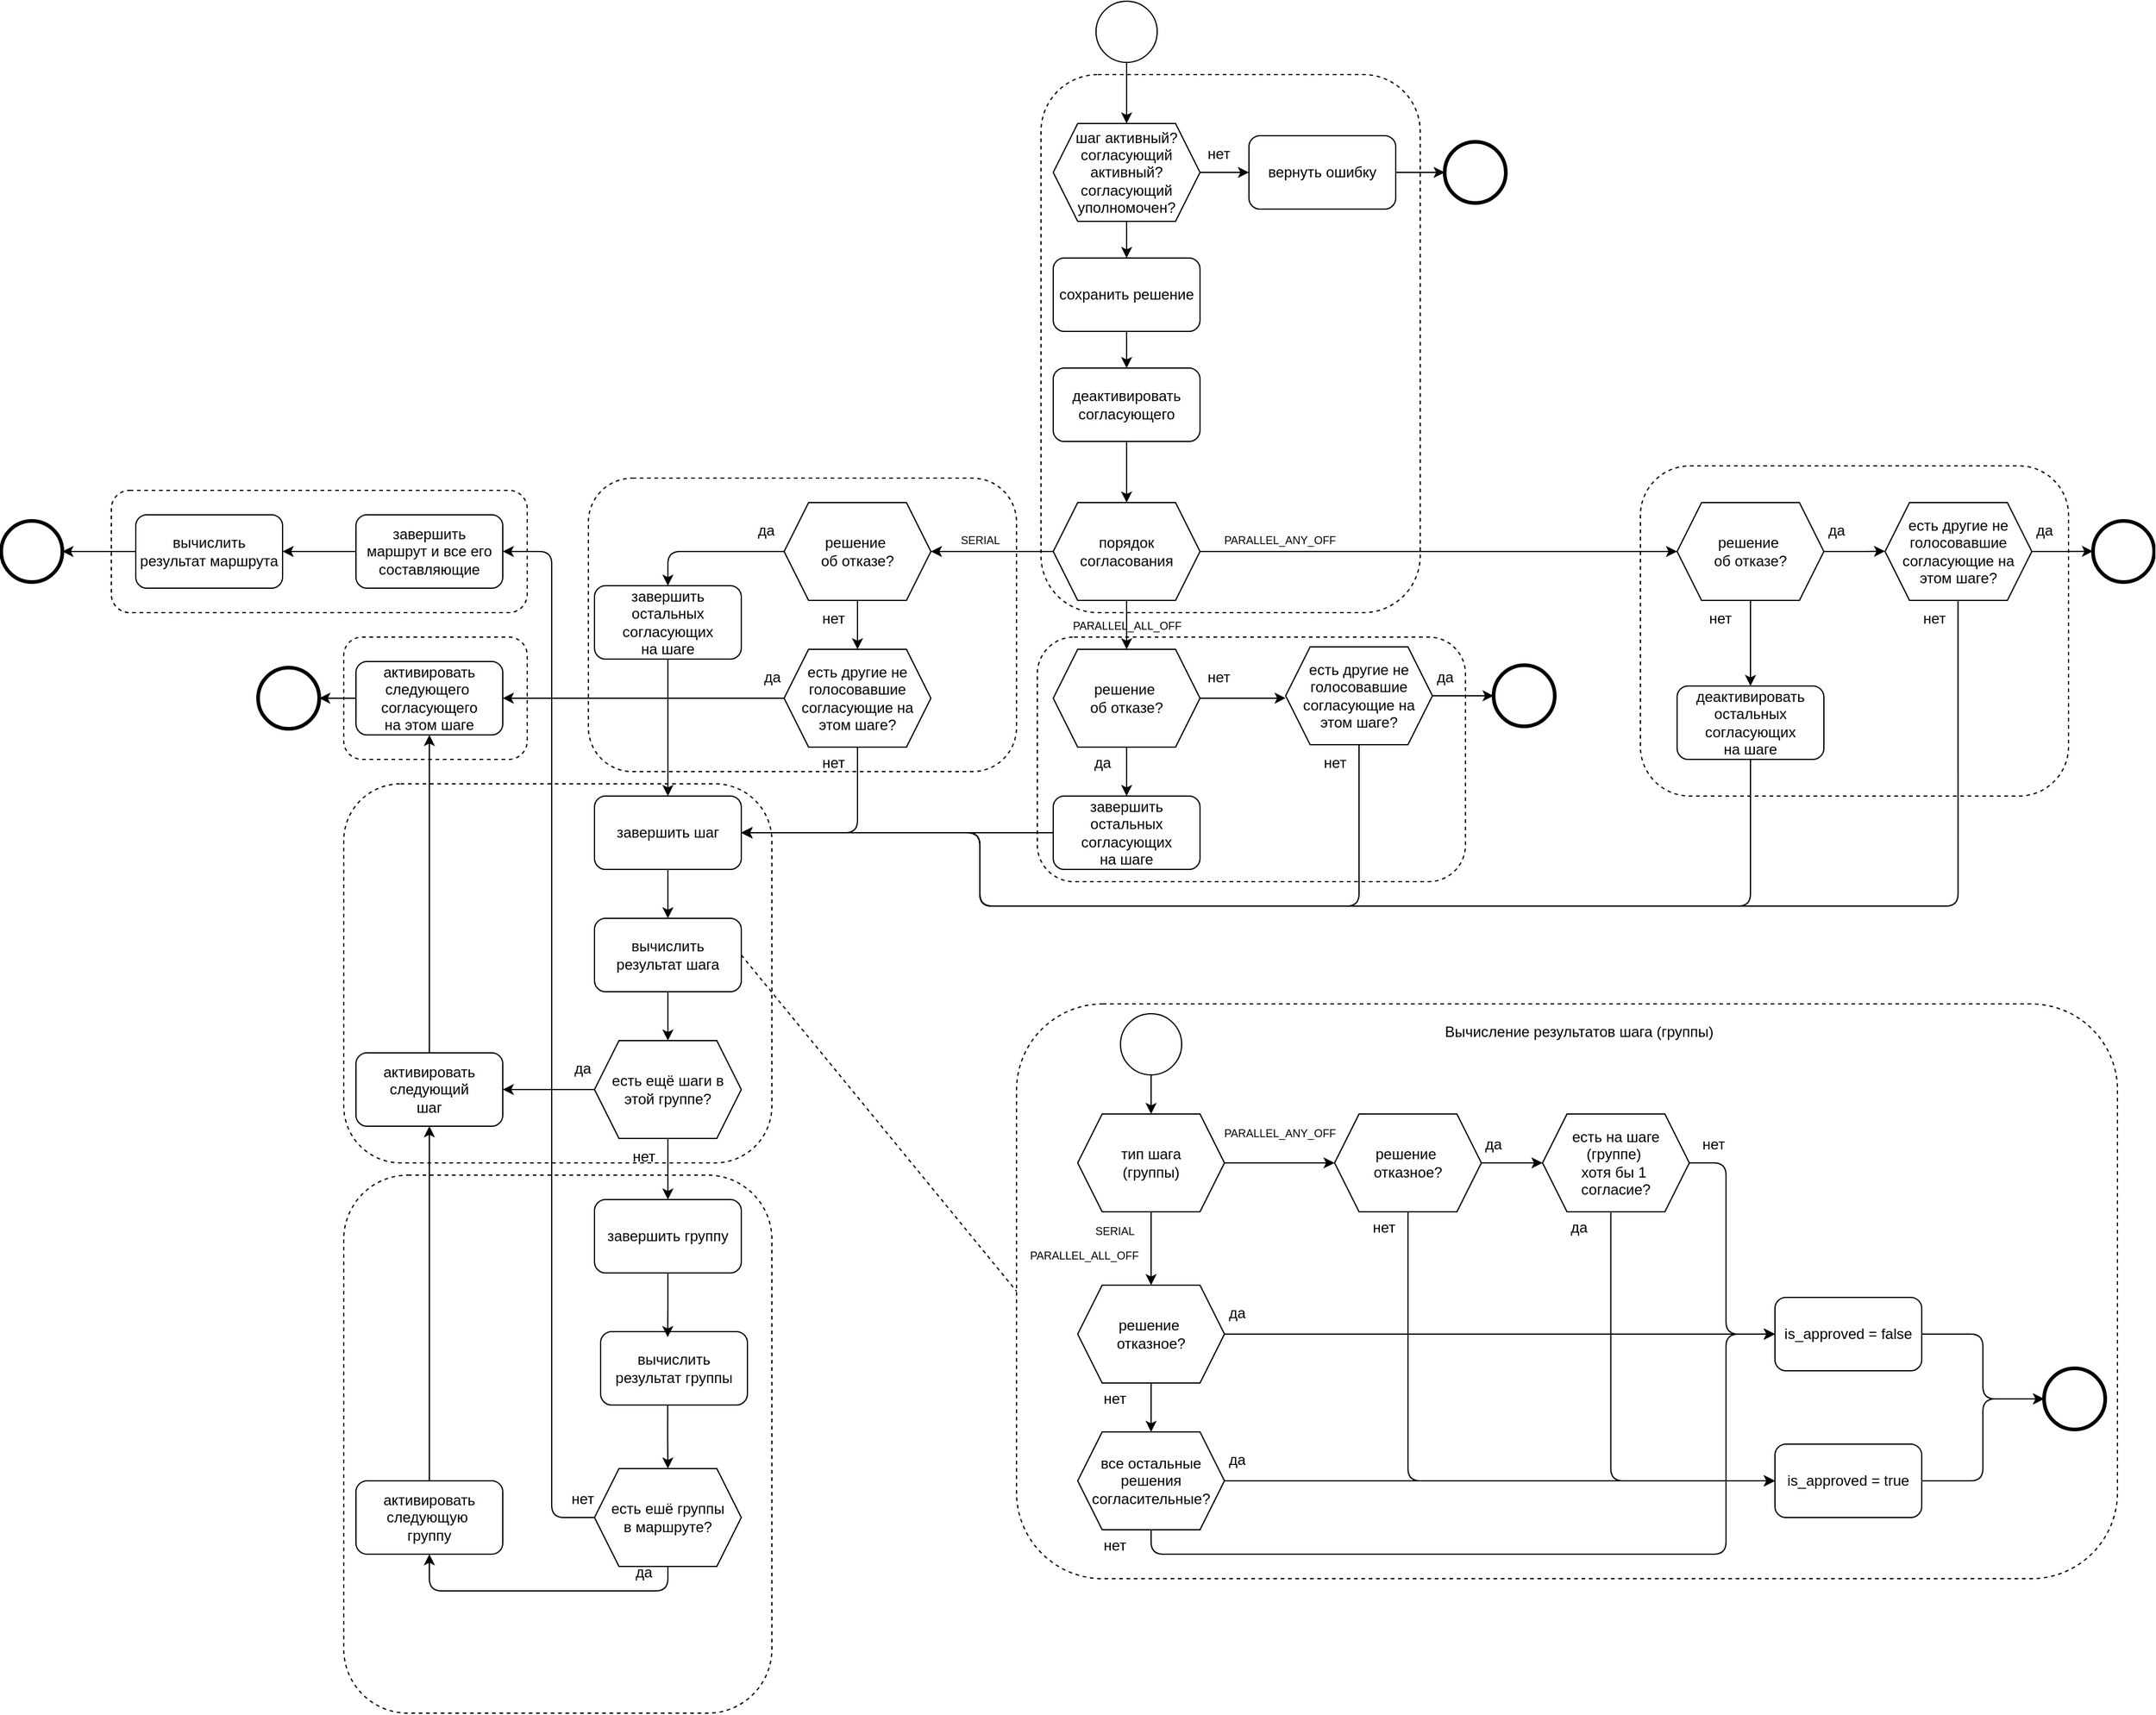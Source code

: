<mxfile version="26.0.16">
  <diagram name="Page-1" id="2a216829-ef6e-dabb-86c1-c78162f3ba2b">
    <mxGraphModel dx="1700" dy="708" grid="1" gridSize="10" guides="1" tooltips="1" connect="1" arrows="1" fold="1" page="1" pageScale="1" pageWidth="850" pageHeight="1100" background="none" math="0" shadow="0">
      <root>
        <mxCell id="0" />
        <mxCell id="1" parent="0" />
        <mxCell id="W46r5qOGl9HjsOyR8-U1-98" value="" style="rounded=1;whiteSpace=wrap;html=1;fillColor=none;dashed=1;" parent="1" vertex="1">
          <mxGeometry x="-20" y="540" width="340" height="100" as="geometry" />
        </mxCell>
        <mxCell id="W46r5qOGl9HjsOyR8-U1-113" value="" style="rounded=1;whiteSpace=wrap;html=1;fillColor=none;dashed=1;" parent="1" vertex="1">
          <mxGeometry x="170" y="1100" width="350" height="440" as="geometry" />
        </mxCell>
        <mxCell id="W46r5qOGl9HjsOyR8-U1-155" value="" style="rounded=1;whiteSpace=wrap;html=1;fillColor=none;dashed=1;" parent="1" vertex="1">
          <mxGeometry x="720" y="960" width="900" height="470" as="geometry" />
        </mxCell>
        <mxCell id="W46r5qOGl9HjsOyR8-U1-109" value="" style="rounded=1;whiteSpace=wrap;html=1;fillColor=none;dashed=1;" parent="1" vertex="1">
          <mxGeometry x="170" y="780" width="350" height="310" as="geometry" />
        </mxCell>
        <mxCell id="W46r5qOGl9HjsOyR8-U1-106" value="" style="rounded=1;whiteSpace=wrap;html=1;fillColor=none;dashed=1;" parent="1" vertex="1">
          <mxGeometry x="170" y="660" width="150" height="100" as="geometry" />
        </mxCell>
        <mxCell id="W46r5qOGl9HjsOyR8-U1-96" value="" style="rounded=1;whiteSpace=wrap;html=1;fillColor=none;dashed=1;" parent="1" vertex="1">
          <mxGeometry x="370" y="530" width="350" height="240" as="geometry" />
        </mxCell>
        <mxCell id="W46r5qOGl9HjsOyR8-U1-95" value="" style="rounded=1;whiteSpace=wrap;html=1;fillColor=none;dashed=1;" parent="1" vertex="1">
          <mxGeometry x="737" y="660" width="350" height="200" as="geometry" />
        </mxCell>
        <mxCell id="W46r5qOGl9HjsOyR8-U1-94" value="" style="rounded=1;whiteSpace=wrap;html=1;fillColor=none;dashed=1;" parent="1" vertex="1">
          <mxGeometry x="1230" y="520" width="350" height="270" as="geometry" />
        </mxCell>
        <mxCell id="W46r5qOGl9HjsOyR8-U1-97" value="" style="rounded=1;whiteSpace=wrap;html=1;fillColor=none;dashed=1;" parent="1" vertex="1">
          <mxGeometry x="740" y="200" width="310" height="440" as="geometry" />
        </mxCell>
        <mxCell id="W46r5qOGl9HjsOyR8-U1-6" style="edgeStyle=orthogonalEdgeStyle;rounded=0;orthogonalLoop=1;jettySize=auto;html=1;entryX=0.5;entryY=0;entryDx=0;entryDy=0;" parent="1" source="7a84cebc1def654-1" target="W46r5qOGl9HjsOyR8-U1-3" edge="1">
          <mxGeometry relative="1" as="geometry" />
        </mxCell>
        <mxCell id="7a84cebc1def654-1" value="" style="shape=mxgraph.bpmn.shape;html=1;verticalLabelPosition=bottom;labelBackgroundColor=#ffffff;verticalAlign=top;perimeter=ellipsePerimeter;outline=standard;symbol=general;" parent="1" vertex="1">
          <mxGeometry x="785" y="140" width="50" height="50" as="geometry" />
        </mxCell>
        <mxCell id="7a84cebc1def654-26" value="" style="shape=mxgraph.bpmn.shape;html=1;verticalLabelPosition=bottom;labelBackgroundColor=#ffffff;verticalAlign=top;perimeter=ellipsePerimeter;outline=end;symbol=general;" parent="1" vertex="1">
          <mxGeometry x="1070" y="255.0" width="50" height="50" as="geometry" />
        </mxCell>
        <mxCell id="W46r5qOGl9HjsOyR8-U1-13" style="edgeStyle=orthogonalEdgeStyle;rounded=0;orthogonalLoop=1;jettySize=auto;html=1;entryX=0.5;entryY=0;entryDx=0;entryDy=0;exitX=0.5;exitY=1;exitDx=0;exitDy=0;" parent="1" source="W46r5qOGl9HjsOyR8-U1-102" target="W46r5qOGl9HjsOyR8-U1-12" edge="1">
          <mxGeometry relative="1" as="geometry" />
        </mxCell>
        <mxCell id="W46r5qOGl9HjsOyR8-U1-103" style="edgeStyle=orthogonalEdgeStyle;rounded=0;orthogonalLoop=1;jettySize=auto;html=1;entryX=0.5;entryY=0;entryDx=0;entryDy=0;" parent="1" source="W46r5qOGl9HjsOyR8-U1-1" target="W46r5qOGl9HjsOyR8-U1-102" edge="1">
          <mxGeometry relative="1" as="geometry" />
        </mxCell>
        <mxCell id="W46r5qOGl9HjsOyR8-U1-1" value="сохранить решение" style="rounded=1;whiteSpace=wrap;html=1;" parent="1" vertex="1">
          <mxGeometry x="750" y="350" width="120" height="60" as="geometry" />
        </mxCell>
        <mxCell id="W46r5qOGl9HjsOyR8-U1-5" style="edgeStyle=orthogonalEdgeStyle;rounded=0;orthogonalLoop=1;jettySize=auto;html=1;" parent="1" source="W46r5qOGl9HjsOyR8-U1-25" target="7a84cebc1def654-26" edge="1">
          <mxGeometry relative="1" as="geometry" />
        </mxCell>
        <mxCell id="W46r5qOGl9HjsOyR8-U1-3" value="шаг&amp;nbsp;&lt;span style=&quot;background-color: transparent; color: light-dark(rgb(0, 0, 0), rgb(255, 255, 255));&quot;&gt;активный?&lt;/span&gt;&lt;div&gt;&lt;span style=&quot;background-color: transparent; color: light-dark(rgb(0, 0, 0), rgb(255, 255, 255));&quot;&gt;согласующий&lt;/span&gt;&lt;/div&gt;&lt;div&gt;&lt;span style=&quot;background-color: transparent; color: light-dark(rgb(0, 0, 0), rgb(255, 255, 255));&quot;&gt;активный?&lt;/span&gt;&lt;/div&gt;&lt;div&gt;&lt;span style=&quot;background-color: transparent; color: light-dark(rgb(0, 0, 0), rgb(255, 255, 255));&quot;&gt;согласующий уполномочен?&lt;/span&gt;&lt;/div&gt;" style="shape=hexagon;perimeter=hexagonPerimeter2;whiteSpace=wrap;html=1;fixedSize=1;" parent="1" vertex="1">
          <mxGeometry x="750" y="240" width="120" height="80" as="geometry" />
        </mxCell>
        <mxCell id="W46r5qOGl9HjsOyR8-U1-4" value="нет" style="text;html=1;align=center;verticalAlign=middle;resizable=0;points=[];autosize=1;strokeColor=none;fillColor=none;" parent="1" vertex="1">
          <mxGeometry x="865" y="250" width="40" height="30" as="geometry" />
        </mxCell>
        <mxCell id="W46r5qOGl9HjsOyR8-U1-10" style="edgeStyle=orthogonalEdgeStyle;rounded=0;orthogonalLoop=1;jettySize=auto;html=1;entryX=0.5;entryY=0;entryDx=0;entryDy=0;" parent="1" source="W46r5qOGl9HjsOyR8-U1-3" target="W46r5qOGl9HjsOyR8-U1-1" edge="1">
          <mxGeometry relative="1" as="geometry">
            <mxPoint x="810" y="370" as="targetPoint" />
          </mxGeometry>
        </mxCell>
        <mxCell id="W46r5qOGl9HjsOyR8-U1-14" style="edgeStyle=orthogonalEdgeStyle;rounded=0;orthogonalLoop=1;jettySize=auto;html=1;exitX=1;exitY=0.5;exitDx=0;exitDy=0;entryX=0;entryY=0.5;entryDx=0;entryDy=0;" parent="1" source="W46r5qOGl9HjsOyR8-U1-12" target="W46r5qOGl9HjsOyR8-U1-79" edge="1">
          <mxGeometry relative="1" as="geometry">
            <mxPoint x="930" y="590" as="targetPoint" />
          </mxGeometry>
        </mxCell>
        <mxCell id="W46r5qOGl9HjsOyR8-U1-15" style="edgeStyle=orthogonalEdgeStyle;rounded=0;orthogonalLoop=1;jettySize=auto;html=1;" parent="1" source="W46r5qOGl9HjsOyR8-U1-12" edge="1">
          <mxGeometry relative="1" as="geometry">
            <mxPoint x="650" y="590" as="targetPoint" />
          </mxGeometry>
        </mxCell>
        <mxCell id="W46r5qOGl9HjsOyR8-U1-16" style="edgeStyle=orthogonalEdgeStyle;rounded=0;orthogonalLoop=1;jettySize=auto;html=1;exitX=0.5;exitY=1;exitDx=0;exitDy=0;entryX=0.5;entryY=0;entryDx=0;entryDy=0;" parent="1" source="W46r5qOGl9HjsOyR8-U1-12" target="W46r5qOGl9HjsOyR8-U1-60" edge="1">
          <mxGeometry relative="1" as="geometry">
            <mxPoint x="809" y="680" as="targetPoint" />
          </mxGeometry>
        </mxCell>
        <mxCell id="W46r5qOGl9HjsOyR8-U1-12" value="порядок согласования" style="shape=hexagon;perimeter=hexagonPerimeter2;whiteSpace=wrap;html=1;fixedSize=1;" parent="1" vertex="1">
          <mxGeometry x="750" y="550" width="120" height="80" as="geometry" />
        </mxCell>
        <mxCell id="W46r5qOGl9HjsOyR8-U1-17" value="&lt;font style=&quot;font-size: 9px;&quot;&gt;SERIAL&lt;/font&gt;" style="text;html=1;align=center;verticalAlign=middle;resizable=0;points=[];autosize=1;strokeColor=none;fillColor=none;" parent="1" vertex="1">
          <mxGeometry x="660" y="565" width="60" height="30" as="geometry" />
        </mxCell>
        <mxCell id="W46r5qOGl9HjsOyR8-U1-18" value="&lt;font style=&quot;font-size: 9px;&quot;&gt;PARALLEL_ANY_OFF&lt;/font&gt;" style="text;html=1;align=center;verticalAlign=middle;resizable=0;points=[];autosize=1;strokeColor=none;fillColor=none;" parent="1" vertex="1">
          <mxGeometry x="880" y="565" width="110" height="30" as="geometry" />
        </mxCell>
        <mxCell id="W46r5qOGl9HjsOyR8-U1-19" value="&lt;font style=&quot;font-size: 9px;&quot;&gt;PARALLEL_ALL_OFF&lt;/font&gt;" style="text;html=1;align=center;verticalAlign=middle;resizable=0;points=[];autosize=1;strokeColor=none;fillColor=none;" parent="1" vertex="1">
          <mxGeometry x="755" y="635" width="110" height="30" as="geometry" />
        </mxCell>
        <mxCell id="W46r5qOGl9HjsOyR8-U1-23" style="edgeStyle=orthogonalEdgeStyle;rounded=1;orthogonalLoop=1;jettySize=auto;html=1;entryX=0.5;entryY=0;entryDx=0;entryDy=0;curved=0;" parent="1" source="W46r5qOGl9HjsOyR8-U1-20" target="WteEzKpcJVDxRO8U5CB5-1" edge="1">
          <mxGeometry relative="1" as="geometry" />
        </mxCell>
        <mxCell id="W46r5qOGl9HjsOyR8-U1-32" style="edgeStyle=orthogonalEdgeStyle;rounded=0;orthogonalLoop=1;jettySize=auto;html=1;entryX=0.5;entryY=0;entryDx=0;entryDy=0;" parent="1" source="W46r5qOGl9HjsOyR8-U1-20" target="W46r5qOGl9HjsOyR8-U1-31" edge="1">
          <mxGeometry relative="1" as="geometry" />
        </mxCell>
        <mxCell id="W46r5qOGl9HjsOyR8-U1-20" value="решение&amp;nbsp;&lt;div&gt;об отказе?&lt;/div&gt;" style="shape=hexagon;perimeter=hexagonPerimeter2;whiteSpace=wrap;html=1;fixedSize=1;" parent="1" vertex="1">
          <mxGeometry x="530" y="550" width="120" height="80" as="geometry" />
        </mxCell>
        <mxCell id="W46r5qOGl9HjsOyR8-U1-21" value="" style="shape=mxgraph.bpmn.shape;html=1;verticalLabelPosition=bottom;labelBackgroundColor=#ffffff;verticalAlign=top;perimeter=ellipsePerimeter;outline=end;symbol=general;" parent="1" vertex="1">
          <mxGeometry x="-110" y="565" width="50" height="50" as="geometry" />
        </mxCell>
        <mxCell id="W46r5qOGl9HjsOyR8-U1-24" style="edgeStyle=orthogonalEdgeStyle;rounded=0;orthogonalLoop=1;jettySize=auto;html=1;entryX=1;entryY=0.5;entryDx=0;entryDy=0;" parent="1" source="W46r5qOGl9HjsOyR8-U1-170" target="W46r5qOGl9HjsOyR8-U1-21" edge="1">
          <mxGeometry relative="1" as="geometry" />
        </mxCell>
        <mxCell id="W46r5qOGl9HjsOyR8-U1-22" value="завершить&lt;div&gt;маршрут и все его составляющие&lt;/div&gt;" style="rounded=1;whiteSpace=wrap;html=1;" parent="1" vertex="1">
          <mxGeometry x="180" y="560" width="120" height="60" as="geometry" />
        </mxCell>
        <mxCell id="W46r5qOGl9HjsOyR8-U1-26" value="" style="edgeStyle=orthogonalEdgeStyle;rounded=0;orthogonalLoop=1;jettySize=auto;html=1;" parent="1" source="W46r5qOGl9HjsOyR8-U1-3" target="W46r5qOGl9HjsOyR8-U1-25" edge="1">
          <mxGeometry relative="1" as="geometry">
            <mxPoint x="870" y="280" as="sourcePoint" />
            <mxPoint x="1610" y="395" as="targetPoint" />
          </mxGeometry>
        </mxCell>
        <mxCell id="W46r5qOGl9HjsOyR8-U1-25" value="вернуть ошибку" style="rounded=1;whiteSpace=wrap;html=1;" parent="1" vertex="1">
          <mxGeometry x="910" y="250" width="120" height="60" as="geometry" />
        </mxCell>
        <mxCell id="W46r5qOGl9HjsOyR8-U1-30" value="да" style="text;html=1;align=center;verticalAlign=middle;resizable=0;points=[];autosize=1;strokeColor=none;fillColor=none;" parent="1" vertex="1">
          <mxGeometry x="495" y="558" width="40" height="30" as="geometry" />
        </mxCell>
        <mxCell id="W46r5qOGl9HjsOyR8-U1-35" style="edgeStyle=orthogonalEdgeStyle;rounded=0;orthogonalLoop=1;jettySize=auto;html=1;entryX=1;entryY=0.5;entryDx=0;entryDy=0;" parent="1" source="W46r5qOGl9HjsOyR8-U1-31" target="W46r5qOGl9HjsOyR8-U1-34" edge="1">
          <mxGeometry relative="1" as="geometry" />
        </mxCell>
        <mxCell id="W46r5qOGl9HjsOyR8-U1-38" style="edgeStyle=orthogonalEdgeStyle;rounded=1;orthogonalLoop=1;jettySize=auto;html=1;entryX=1;entryY=0.5;entryDx=0;entryDy=0;curved=0;" parent="1" source="W46r5qOGl9HjsOyR8-U1-31" target="W46r5qOGl9HjsOyR8-U1-55" edge="1">
          <mxGeometry relative="1" as="geometry">
            <mxPoint x="590" y="790" as="targetPoint" />
            <Array as="points">
              <mxPoint x="590" y="820" />
            </Array>
          </mxGeometry>
        </mxCell>
        <mxCell id="W46r5qOGl9HjsOyR8-U1-31" value="есть другие не голосовавшие согласующие на этом шаге?" style="shape=hexagon;perimeter=hexagonPerimeter2;whiteSpace=wrap;html=1;fixedSize=1;" parent="1" vertex="1">
          <mxGeometry x="530" y="670" width="120" height="80" as="geometry" />
        </mxCell>
        <mxCell id="W46r5qOGl9HjsOyR8-U1-33" value="нет" style="text;html=1;align=center;verticalAlign=middle;resizable=0;points=[];autosize=1;strokeColor=none;fillColor=none;" parent="1" vertex="1">
          <mxGeometry x="550" y="630" width="40" height="30" as="geometry" />
        </mxCell>
        <mxCell id="W46r5qOGl9HjsOyR8-U1-36" style="edgeStyle=orthogonalEdgeStyle;rounded=1;orthogonalLoop=1;jettySize=auto;html=1;entryX=1;entryY=0.5;entryDx=0;entryDy=0;curved=0;" parent="1" source="W46r5qOGl9HjsOyR8-U1-34" target="W46r5qOGl9HjsOyR8-U1-114" edge="1">
          <mxGeometry relative="1" as="geometry">
            <mxPoint x="60" y="618" as="targetPoint" />
          </mxGeometry>
        </mxCell>
        <mxCell id="W46r5qOGl9HjsOyR8-U1-34" value="активировать&lt;div&gt;следующего&amp;nbsp;&lt;/div&gt;&lt;div&gt;согласующего&lt;/div&gt;&lt;div&gt;на этом шаге&lt;/div&gt;" style="rounded=1;whiteSpace=wrap;html=1;" parent="1" vertex="1">
          <mxGeometry x="180" y="680" width="120" height="60" as="geometry" />
        </mxCell>
        <mxCell id="W46r5qOGl9HjsOyR8-U1-37" value="да" style="text;html=1;align=center;verticalAlign=middle;resizable=0;points=[];autosize=1;strokeColor=none;fillColor=none;" parent="1" vertex="1">
          <mxGeometry x="500" y="678" width="40" height="30" as="geometry" />
        </mxCell>
        <mxCell id="W46r5qOGl9HjsOyR8-U1-39" value="нет" style="text;html=1;align=center;verticalAlign=middle;resizable=0;points=[];autosize=1;strokeColor=none;fillColor=none;" parent="1" vertex="1">
          <mxGeometry x="550" y="748" width="40" height="30" as="geometry" />
        </mxCell>
        <mxCell id="W46r5qOGl9HjsOyR8-U1-41" style="edgeStyle=orthogonalEdgeStyle;rounded=0;orthogonalLoop=1;jettySize=auto;html=1;entryX=1;entryY=0.5;entryDx=0;entryDy=0;" parent="1" source="W46r5qOGl9HjsOyR8-U1-40" target="W46r5qOGl9HjsOyR8-U1-46" edge="1">
          <mxGeometry relative="1" as="geometry">
            <mxPoint x="450" y="1030" as="targetPoint" />
          </mxGeometry>
        </mxCell>
        <mxCell id="W46r5qOGl9HjsOyR8-U1-44" style="edgeStyle=orthogonalEdgeStyle;rounded=0;orthogonalLoop=1;jettySize=auto;html=1;exitX=0.5;exitY=1;exitDx=0;exitDy=0;" parent="1" source="W46r5qOGl9HjsOyR8-U1-40" edge="1">
          <mxGeometry relative="1" as="geometry">
            <mxPoint x="435" y="1120" as="targetPoint" />
          </mxGeometry>
        </mxCell>
        <mxCell id="W46r5qOGl9HjsOyR8-U1-40" value="есть ещё шаги в этой группе?" style="shape=hexagon;perimeter=hexagonPerimeter2;whiteSpace=wrap;html=1;fixedSize=1;" parent="1" vertex="1">
          <mxGeometry x="375" y="990" width="120" height="80" as="geometry" />
        </mxCell>
        <mxCell id="W46r5qOGl9HjsOyR8-U1-42" value="да" style="text;html=1;align=center;verticalAlign=middle;resizable=0;points=[];autosize=1;strokeColor=none;fillColor=none;" parent="1" vertex="1">
          <mxGeometry x="345" y="998" width="40" height="30" as="geometry" />
        </mxCell>
        <mxCell id="W46r5qOGl9HjsOyR8-U1-49" style="edgeStyle=orthogonalEdgeStyle;rounded=1;orthogonalLoop=1;jettySize=auto;html=1;entryX=0.5;entryY=1;entryDx=0;entryDy=0;exitX=0.5;exitY=1;exitDx=0;exitDy=0;curved=0;" parent="1" source="W46r5qOGl9HjsOyR8-U1-43" target="W46r5qOGl9HjsOyR8-U1-48" edge="1">
          <mxGeometry relative="1" as="geometry">
            <Array as="points">
              <mxPoint x="435" y="1440" />
              <mxPoint x="240" y="1440" />
            </Array>
          </mxGeometry>
        </mxCell>
        <mxCell id="W46r5qOGl9HjsOyR8-U1-52" style="edgeStyle=orthogonalEdgeStyle;rounded=1;orthogonalLoop=1;jettySize=auto;html=1;entryX=1;entryY=0.5;entryDx=0;entryDy=0;exitX=0;exitY=0.5;exitDx=0;exitDy=0;curved=0;" parent="1" source="W46r5qOGl9HjsOyR8-U1-43" target="W46r5qOGl9HjsOyR8-U1-22" edge="1">
          <mxGeometry relative="1" as="geometry">
            <Array as="points">
              <mxPoint x="340" y="1380" />
              <mxPoint x="340" y="590" />
            </Array>
          </mxGeometry>
        </mxCell>
        <mxCell id="W46r5qOGl9HjsOyR8-U1-43" value="есть ешё группы&lt;div&gt;в маршруте?&lt;/div&gt;" style="shape=hexagon;perimeter=hexagonPerimeter2;whiteSpace=wrap;html=1;fixedSize=1;" parent="1" vertex="1">
          <mxGeometry x="375" y="1340" width="120" height="80" as="geometry" />
        </mxCell>
        <mxCell id="W46r5qOGl9HjsOyR8-U1-45" value="нет" style="text;html=1;align=center;verticalAlign=middle;resizable=0;points=[];autosize=1;strokeColor=none;fillColor=none;" parent="1" vertex="1">
          <mxGeometry x="395" y="1070" width="40" height="30" as="geometry" />
        </mxCell>
        <mxCell id="W46r5qOGl9HjsOyR8-U1-47" style="edgeStyle=orthogonalEdgeStyle;rounded=0;orthogonalLoop=1;jettySize=auto;html=1;entryX=0.5;entryY=1;entryDx=0;entryDy=0;" parent="1" source="W46r5qOGl9HjsOyR8-U1-46" target="W46r5qOGl9HjsOyR8-U1-34" edge="1">
          <mxGeometry relative="1" as="geometry" />
        </mxCell>
        <mxCell id="W46r5qOGl9HjsOyR8-U1-46" value="активировать&lt;div&gt;следующий&lt;/div&gt;&lt;div&gt;шаг&lt;/div&gt;" style="rounded=1;whiteSpace=wrap;html=1;" parent="1" vertex="1">
          <mxGeometry x="180" y="1000" width="120" height="60" as="geometry" />
        </mxCell>
        <mxCell id="W46r5qOGl9HjsOyR8-U1-50" style="edgeStyle=orthogonalEdgeStyle;rounded=0;orthogonalLoop=1;jettySize=auto;html=1;entryX=0.5;entryY=1;entryDx=0;entryDy=0;" parent="1" source="W46r5qOGl9HjsOyR8-U1-48" target="W46r5qOGl9HjsOyR8-U1-46" edge="1">
          <mxGeometry relative="1" as="geometry" />
        </mxCell>
        <mxCell id="W46r5qOGl9HjsOyR8-U1-48" value="активировать&lt;div&gt;следующую&amp;nbsp;&lt;/div&gt;&lt;div&gt;группу&lt;/div&gt;" style="rounded=1;whiteSpace=wrap;html=1;" parent="1" vertex="1">
          <mxGeometry x="180" y="1350" width="120" height="60" as="geometry" />
        </mxCell>
        <mxCell id="W46r5qOGl9HjsOyR8-U1-51" value="да" style="text;html=1;align=center;verticalAlign=middle;resizable=0;points=[];autosize=1;strokeColor=none;fillColor=none;" parent="1" vertex="1">
          <mxGeometry x="395" y="1410" width="40" height="30" as="geometry" />
        </mxCell>
        <mxCell id="W46r5qOGl9HjsOyR8-U1-53" value="нет" style="text;html=1;align=center;verticalAlign=middle;resizable=0;points=[];autosize=1;strokeColor=none;fillColor=none;" parent="1" vertex="1">
          <mxGeometry x="345" y="1350" width="40" height="30" as="geometry" />
        </mxCell>
        <mxCell id="W46r5qOGl9HjsOyR8-U1-56" style="edgeStyle=orthogonalEdgeStyle;rounded=0;orthogonalLoop=1;jettySize=auto;html=1;exitX=0.5;exitY=1;exitDx=0;exitDy=0;" parent="1" source="W46r5qOGl9HjsOyR8-U1-119" target="W46r5qOGl9HjsOyR8-U1-40" edge="1">
          <mxGeometry relative="1" as="geometry" />
        </mxCell>
        <mxCell id="W46r5qOGl9HjsOyR8-U1-120" style="edgeStyle=orthogonalEdgeStyle;rounded=0;orthogonalLoop=1;jettySize=auto;html=1;exitX=0.5;exitY=1;exitDx=0;exitDy=0;entryX=0.5;entryY=0;entryDx=0;entryDy=0;" parent="1" source="W46r5qOGl9HjsOyR8-U1-55" target="W46r5qOGl9HjsOyR8-U1-119" edge="1">
          <mxGeometry relative="1" as="geometry" />
        </mxCell>
        <mxCell id="W46r5qOGl9HjsOyR8-U1-55" value="завершить шаг" style="rounded=1;whiteSpace=wrap;html=1;" parent="1" vertex="1">
          <mxGeometry x="375" y="790" width="120" height="60" as="geometry" />
        </mxCell>
        <mxCell id="W46r5qOGl9HjsOyR8-U1-58" style="edgeStyle=orthogonalEdgeStyle;rounded=0;orthogonalLoop=1;jettySize=auto;html=1;entryX=0.5;entryY=0;entryDx=0;entryDy=0;exitX=0.457;exitY=1.006;exitDx=0;exitDy=0;exitPerimeter=0;" parent="1" source="W46r5qOGl9HjsOyR8-U1-167" target="W46r5qOGl9HjsOyR8-U1-43" edge="1">
          <mxGeometry relative="1" as="geometry" />
        </mxCell>
        <mxCell id="W46r5qOGl9HjsOyR8-U1-57" value="завершить группу" style="rounded=1;whiteSpace=wrap;html=1;" parent="1" vertex="1">
          <mxGeometry x="375" y="1120" width="120" height="60" as="geometry" />
        </mxCell>
        <mxCell id="W46r5qOGl9HjsOyR8-U1-62" style="edgeStyle=orthogonalEdgeStyle;rounded=0;orthogonalLoop=1;jettySize=auto;html=1;exitX=0.5;exitY=1;exitDx=0;exitDy=0;" parent="1" source="W46r5qOGl9HjsOyR8-U1-60" target="W46r5qOGl9HjsOyR8-U1-92" edge="1">
          <mxGeometry relative="1" as="geometry">
            <mxPoint x="810" y="790" as="targetPoint" />
            <Array as="points" />
          </mxGeometry>
        </mxCell>
        <mxCell id="W46r5qOGl9HjsOyR8-U1-69" style="edgeStyle=orthogonalEdgeStyle;rounded=0;orthogonalLoop=1;jettySize=auto;html=1;exitX=1;exitY=0.5;exitDx=0;exitDy=0;" parent="1" source="W46r5qOGl9HjsOyR8-U1-60" edge="1">
          <mxGeometry relative="1" as="geometry">
            <mxPoint x="940" y="709.931" as="targetPoint" />
          </mxGeometry>
        </mxCell>
        <mxCell id="W46r5qOGl9HjsOyR8-U1-60" value="решение&amp;nbsp;&lt;div&gt;об отказе?&lt;/div&gt;" style="shape=hexagon;perimeter=hexagonPerimeter2;whiteSpace=wrap;html=1;fixedSize=1;" parent="1" vertex="1">
          <mxGeometry x="750" y="670" width="120" height="80" as="geometry" />
        </mxCell>
        <mxCell id="W46r5qOGl9HjsOyR8-U1-68" value="да" style="text;html=1;align=center;verticalAlign=middle;resizable=0;points=[];autosize=1;strokeColor=none;fillColor=none;" parent="1" vertex="1">
          <mxGeometry x="770" y="748" width="40" height="30" as="geometry" />
        </mxCell>
        <mxCell id="W46r5qOGl9HjsOyR8-U1-70" value="нет" style="text;html=1;align=center;verticalAlign=middle;resizable=0;points=[];autosize=1;strokeColor=none;fillColor=none;" parent="1" vertex="1">
          <mxGeometry x="865" y="678" width="40" height="30" as="geometry" />
        </mxCell>
        <mxCell id="W46r5qOGl9HjsOyR8-U1-74" style="edgeStyle=orthogonalEdgeStyle;rounded=1;orthogonalLoop=1;jettySize=auto;html=1;exitX=0.5;exitY=1;exitDx=0;exitDy=0;entryX=1;entryY=0.5;entryDx=0;entryDy=0;curved=0;" parent="1" source="W46r5qOGl9HjsOyR8-U1-73" target="W46r5qOGl9HjsOyR8-U1-55" edge="1">
          <mxGeometry relative="1" as="geometry">
            <Array as="points">
              <mxPoint x="1000" y="880" />
              <mxPoint x="690" y="880" />
              <mxPoint x="690" y="820" />
            </Array>
          </mxGeometry>
        </mxCell>
        <mxCell id="W46r5qOGl9HjsOyR8-U1-77" style="edgeStyle=orthogonalEdgeStyle;rounded=0;orthogonalLoop=1;jettySize=auto;html=1;entryX=0;entryY=0.5;entryDx=0;entryDy=0;" parent="1" source="W46r5qOGl9HjsOyR8-U1-73" target="W46r5qOGl9HjsOyR8-U1-76" edge="1">
          <mxGeometry relative="1" as="geometry" />
        </mxCell>
        <mxCell id="W46r5qOGl9HjsOyR8-U1-73" value="есть другие не голосовавшие согласующие на этом шаге?" style="shape=hexagon;perimeter=hexagonPerimeter2;whiteSpace=wrap;html=1;fixedSize=1;" parent="1" vertex="1">
          <mxGeometry x="940" y="668" width="120" height="80" as="geometry" />
        </mxCell>
        <mxCell id="W46r5qOGl9HjsOyR8-U1-75" value="нет" style="text;html=1;align=center;verticalAlign=middle;resizable=0;points=[];autosize=1;strokeColor=none;fillColor=none;" parent="1" vertex="1">
          <mxGeometry x="960" y="748" width="40" height="30" as="geometry" />
        </mxCell>
        <mxCell id="W46r5qOGl9HjsOyR8-U1-76" value="" style="shape=mxgraph.bpmn.shape;html=1;verticalLabelPosition=bottom;labelBackgroundColor=#ffffff;verticalAlign=top;perimeter=ellipsePerimeter;outline=end;symbol=general;" parent="1" vertex="1">
          <mxGeometry x="1110" y="683" width="50" height="50" as="geometry" />
        </mxCell>
        <mxCell id="W46r5qOGl9HjsOyR8-U1-78" value="да" style="text;html=1;align=center;verticalAlign=middle;resizable=0;points=[];autosize=1;strokeColor=none;fillColor=none;" parent="1" vertex="1">
          <mxGeometry x="1050" y="678" width="40" height="30" as="geometry" />
        </mxCell>
        <mxCell id="W46r5qOGl9HjsOyR8-U1-81" style="edgeStyle=orthogonalEdgeStyle;rounded=1;orthogonalLoop=1;jettySize=auto;html=1;exitX=0.5;exitY=1;exitDx=0;exitDy=0;entryX=1;entryY=0.5;entryDx=0;entryDy=0;curved=0;" parent="1" source="W46r5qOGl9HjsOyR8-U1-104" target="W46r5qOGl9HjsOyR8-U1-55" edge="1">
          <mxGeometry relative="1" as="geometry">
            <mxPoint x="850" y="820" as="targetPoint" />
            <Array as="points">
              <mxPoint x="1320" y="880" />
              <mxPoint x="690" y="880" />
              <mxPoint x="690" y="820" />
            </Array>
          </mxGeometry>
        </mxCell>
        <mxCell id="W46r5qOGl9HjsOyR8-U1-83" style="edgeStyle=orthogonalEdgeStyle;rounded=0;orthogonalLoop=1;jettySize=auto;html=1;exitX=1;exitY=0.5;exitDx=0;exitDy=0;" parent="1" source="W46r5qOGl9HjsOyR8-U1-79" edge="1">
          <mxGeometry relative="1" as="geometry">
            <mxPoint x="1430" y="589.833" as="targetPoint" />
          </mxGeometry>
        </mxCell>
        <mxCell id="W46r5qOGl9HjsOyR8-U1-105" style="edgeStyle=orthogonalEdgeStyle;rounded=0;orthogonalLoop=1;jettySize=auto;html=1;entryX=0.5;entryY=0;entryDx=0;entryDy=0;" parent="1" source="W46r5qOGl9HjsOyR8-U1-79" target="W46r5qOGl9HjsOyR8-U1-104" edge="1">
          <mxGeometry relative="1" as="geometry" />
        </mxCell>
        <mxCell id="W46r5qOGl9HjsOyR8-U1-79" value="решение&amp;nbsp;&lt;div&gt;об отказе?&lt;/div&gt;" style="shape=hexagon;perimeter=hexagonPerimeter2;whiteSpace=wrap;html=1;fixedSize=1;" parent="1" vertex="1">
          <mxGeometry x="1260" y="550" width="120" height="80" as="geometry" />
        </mxCell>
        <mxCell id="W46r5qOGl9HjsOyR8-U1-82" value="нет" style="text;html=1;align=center;verticalAlign=middle;resizable=0;points=[];autosize=1;strokeColor=none;fillColor=none;" parent="1" vertex="1">
          <mxGeometry x="1275" y="630" width="40" height="30" as="geometry" />
        </mxCell>
        <mxCell id="W46r5qOGl9HjsOyR8-U1-84" value="да" style="text;html=1;align=center;verticalAlign=middle;resizable=0;points=[];autosize=1;strokeColor=none;fillColor=none;" parent="1" vertex="1">
          <mxGeometry x="1370" y="558" width="40" height="30" as="geometry" />
        </mxCell>
        <mxCell id="W46r5qOGl9HjsOyR8-U1-87" style="edgeStyle=orthogonalEdgeStyle;rounded=1;orthogonalLoop=1;jettySize=auto;html=1;entryX=1;entryY=0.5;entryDx=0;entryDy=0;curved=0;exitX=0.992;exitY=0.022;exitDx=0;exitDy=0;exitPerimeter=0;" parent="1" source="W46r5qOGl9HjsOyR8-U1-88" target="W46r5qOGl9HjsOyR8-U1-55" edge="1">
          <mxGeometry relative="1" as="geometry">
            <Array as="points">
              <mxPoint x="1490" y="880" />
              <mxPoint x="690" y="880" />
              <mxPoint x="690" y="820" />
            </Array>
          </mxGeometry>
        </mxCell>
        <mxCell id="W46r5qOGl9HjsOyR8-U1-89" style="edgeStyle=orthogonalEdgeStyle;rounded=0;orthogonalLoop=1;jettySize=auto;html=1;exitX=1;exitY=0.5;exitDx=0;exitDy=0;" parent="1" source="W46r5qOGl9HjsOyR8-U1-86" edge="1">
          <mxGeometry relative="1" as="geometry">
            <mxPoint x="1600" y="589.833" as="targetPoint" />
          </mxGeometry>
        </mxCell>
        <mxCell id="W46r5qOGl9HjsOyR8-U1-86" value="есть другие не голосовавшие согласующие на этом шаге?" style="shape=hexagon;perimeter=hexagonPerimeter2;whiteSpace=wrap;html=1;fixedSize=1;" parent="1" vertex="1">
          <mxGeometry x="1430" y="550" width="120" height="80" as="geometry" />
        </mxCell>
        <mxCell id="W46r5qOGl9HjsOyR8-U1-88" value="нет" style="text;html=1;align=center;verticalAlign=middle;resizable=0;points=[];autosize=1;strokeColor=none;fillColor=none;" parent="1" vertex="1">
          <mxGeometry x="1450" y="630" width="40" height="30" as="geometry" />
        </mxCell>
        <mxCell id="W46r5qOGl9HjsOyR8-U1-90" value="да" style="text;html=1;align=center;verticalAlign=middle;resizable=0;points=[];autosize=1;strokeColor=none;fillColor=none;" parent="1" vertex="1">
          <mxGeometry x="1540" y="558" width="40" height="30" as="geometry" />
        </mxCell>
        <mxCell id="W46r5qOGl9HjsOyR8-U1-91" value="" style="shape=mxgraph.bpmn.shape;html=1;verticalLabelPosition=bottom;labelBackgroundColor=#ffffff;verticalAlign=top;perimeter=ellipsePerimeter;outline=end;symbol=general;" parent="1" vertex="1">
          <mxGeometry x="1600" y="565" width="50" height="50" as="geometry" />
        </mxCell>
        <mxCell id="W46r5qOGl9HjsOyR8-U1-93" style="edgeStyle=orthogonalEdgeStyle;rounded=0;orthogonalLoop=1;jettySize=auto;html=1;entryX=1;entryY=0.5;entryDx=0;entryDy=0;" parent="1" source="W46r5qOGl9HjsOyR8-U1-92" target="W46r5qOGl9HjsOyR8-U1-55" edge="1">
          <mxGeometry relative="1" as="geometry" />
        </mxCell>
        <mxCell id="W46r5qOGl9HjsOyR8-U1-92" value="завершить&lt;div&gt;остальных согласующих&lt;/div&gt;&lt;div&gt;на шаге&lt;/div&gt;" style="rounded=1;whiteSpace=wrap;html=1;" parent="1" vertex="1">
          <mxGeometry x="750" y="790" width="120" height="60" as="geometry" />
        </mxCell>
        <mxCell id="W46r5qOGl9HjsOyR8-U1-102" value="&lt;div&gt;деактивировать&lt;/div&gt;&lt;div&gt;согласующего&lt;/div&gt;" style="rounded=1;whiteSpace=wrap;html=1;" parent="1" vertex="1">
          <mxGeometry x="750" y="440" width="120" height="60" as="geometry" />
        </mxCell>
        <mxCell id="W46r5qOGl9HjsOyR8-U1-104" value="деактивировать&lt;div&gt;остальных согласующих&lt;/div&gt;&lt;div&gt;на шаге&lt;/div&gt;" style="rounded=1;whiteSpace=wrap;html=1;" parent="1" vertex="1">
          <mxGeometry x="1260" y="700" width="120" height="60" as="geometry" />
        </mxCell>
        <mxCell id="W46r5qOGl9HjsOyR8-U1-114" value="" style="shape=mxgraph.bpmn.shape;html=1;verticalLabelPosition=bottom;labelBackgroundColor=#ffffff;verticalAlign=top;perimeter=ellipsePerimeter;outline=end;symbol=general;" parent="1" vertex="1">
          <mxGeometry x="100" y="685" width="50" height="50" as="geometry" />
        </mxCell>
        <mxCell id="W46r5qOGl9HjsOyR8-U1-156" style="edgeStyle=orthogonalEdgeStyle;rounded=0;orthogonalLoop=1;jettySize=auto;html=1;entryX=0.5;entryY=0;entryDx=0;entryDy=0;" parent="1" source="W46r5qOGl9HjsOyR8-U1-116" target="W46r5qOGl9HjsOyR8-U1-118" edge="1">
          <mxGeometry relative="1" as="geometry" />
        </mxCell>
        <mxCell id="W46r5qOGl9HjsOyR8-U1-116" value="" style="shape=mxgraph.bpmn.shape;html=1;verticalLabelPosition=bottom;labelBackgroundColor=#ffffff;verticalAlign=top;perimeter=ellipsePerimeter;outline=standard;symbol=general;" parent="1" vertex="1">
          <mxGeometry x="805" y="968" width="50" height="50" as="geometry" />
        </mxCell>
        <mxCell id="W46r5qOGl9HjsOyR8-U1-125" style="edgeStyle=orthogonalEdgeStyle;rounded=0;orthogonalLoop=1;jettySize=auto;html=1;entryX=0;entryY=0.5;entryDx=0;entryDy=0;" parent="1" source="W46r5qOGl9HjsOyR8-U1-118" target="W46r5qOGl9HjsOyR8-U1-124" edge="1">
          <mxGeometry relative="1" as="geometry" />
        </mxCell>
        <mxCell id="W46r5qOGl9HjsOyR8-U1-118" value="тип шага&lt;div&gt;(группы)&lt;/div&gt;" style="shape=hexagon;perimeter=hexagonPerimeter2;whiteSpace=wrap;html=1;fixedSize=1;" parent="1" vertex="1">
          <mxGeometry x="770" y="1050" width="120" height="80" as="geometry" />
        </mxCell>
        <mxCell id="W46r5qOGl9HjsOyR8-U1-119" value="вычислить&lt;div&gt;результат шага&lt;/div&gt;" style="rounded=1;whiteSpace=wrap;html=1;" parent="1" vertex="1">
          <mxGeometry x="375" y="890" width="120" height="60" as="geometry" />
        </mxCell>
        <mxCell id="W46r5qOGl9HjsOyR8-U1-121" value="&lt;font style=&quot;font-size: 9px;&quot;&gt;PARALLEL_ANY_OFF&lt;/font&gt;" style="text;html=1;align=center;verticalAlign=middle;resizable=0;points=[];autosize=1;strokeColor=none;fillColor=none;" parent="1" vertex="1">
          <mxGeometry x="880" y="1050" width="110" height="30" as="geometry" />
        </mxCell>
        <mxCell id="W46r5qOGl9HjsOyR8-U1-122" value="&lt;font style=&quot;font-size: 9px;&quot;&gt;SERIAL&lt;/font&gt;" style="text;html=1;align=center;verticalAlign=middle;resizable=0;points=[];autosize=1;strokeColor=none;fillColor=none;" parent="1" vertex="1">
          <mxGeometry x="770" y="1130" width="60" height="30" as="geometry" />
        </mxCell>
        <mxCell id="W46r5qOGl9HjsOyR8-U1-123" value="&lt;font style=&quot;font-size: 9px;&quot;&gt;PARALLEL_ALL_OFF&lt;/font&gt;" style="text;html=1;align=center;verticalAlign=middle;resizable=0;points=[];autosize=1;strokeColor=none;fillColor=none;" parent="1" vertex="1">
          <mxGeometry x="720" y="1150" width="110" height="30" as="geometry" />
        </mxCell>
        <mxCell id="W46r5qOGl9HjsOyR8-U1-127" style="edgeStyle=orthogonalEdgeStyle;rounded=0;orthogonalLoop=1;jettySize=auto;html=1;entryX=0;entryY=0.5;entryDx=0;entryDy=0;" parent="1" source="W46r5qOGl9HjsOyR8-U1-124" target="W46r5qOGl9HjsOyR8-U1-126" edge="1">
          <mxGeometry relative="1" as="geometry" />
        </mxCell>
        <mxCell id="W46r5qOGl9HjsOyR8-U1-141" style="edgeStyle=orthogonalEdgeStyle;rounded=1;orthogonalLoop=1;jettySize=auto;html=1;exitX=0.5;exitY=1;exitDx=0;exitDy=0;entryX=0;entryY=0.5;entryDx=0;entryDy=0;curved=0;" parent="1" source="W46r5qOGl9HjsOyR8-U1-124" target="W46r5qOGl9HjsOyR8-U1-129" edge="1">
          <mxGeometry relative="1" as="geometry">
            <mxPoint x="1210" y="1230" as="targetPoint" />
            <Array as="points">
              <mxPoint x="1040" y="1350" />
            </Array>
          </mxGeometry>
        </mxCell>
        <mxCell id="W46r5qOGl9HjsOyR8-U1-124" value="решение&amp;nbsp;&lt;div&gt;отказное?&lt;/div&gt;" style="shape=hexagon;perimeter=hexagonPerimeter2;whiteSpace=wrap;html=1;fixedSize=1;" parent="1" vertex="1">
          <mxGeometry x="980" y="1050" width="120" height="80" as="geometry" />
        </mxCell>
        <mxCell id="W46r5qOGl9HjsOyR8-U1-133" style="edgeStyle=orthogonalEdgeStyle;rounded=1;orthogonalLoop=1;jettySize=auto;html=1;entryX=0;entryY=0.5;entryDx=0;entryDy=0;curved=0;" parent="1" source="W46r5qOGl9HjsOyR8-U1-126" target="W46r5qOGl9HjsOyR8-U1-132" edge="1">
          <mxGeometry relative="1" as="geometry">
            <Array as="points">
              <mxPoint x="1300" y="1090" />
              <mxPoint x="1300" y="1230" />
            </Array>
          </mxGeometry>
        </mxCell>
        <mxCell id="W46r5qOGl9HjsOyR8-U1-143" style="edgeStyle=orthogonalEdgeStyle;rounded=1;orthogonalLoop=1;jettySize=auto;html=1;entryX=0;entryY=0.5;entryDx=0;entryDy=0;exitX=0.465;exitY=1.008;exitDx=0;exitDy=0;exitPerimeter=0;curved=0;" parent="1" source="W46r5qOGl9HjsOyR8-U1-126" target="W46r5qOGl9HjsOyR8-U1-129" edge="1">
          <mxGeometry relative="1" as="geometry" />
        </mxCell>
        <mxCell id="W46r5qOGl9HjsOyR8-U1-126" value="есть на шаге (группе)&amp;nbsp;&lt;div&gt;хотя бы 1&amp;nbsp;&lt;/div&gt;&lt;div&gt;согласие?&lt;/div&gt;" style="shape=hexagon;perimeter=hexagonPerimeter2;whiteSpace=wrap;html=1;fixedSize=1;" parent="1" vertex="1">
          <mxGeometry x="1150" y="1050" width="120" height="80" as="geometry" />
        </mxCell>
        <mxCell id="W46r5qOGl9HjsOyR8-U1-154" style="edgeStyle=orthogonalEdgeStyle;rounded=1;orthogonalLoop=1;jettySize=auto;html=1;entryX=0;entryY=0.5;entryDx=0;entryDy=0;curved=0;" parent="1" source="W46r5qOGl9HjsOyR8-U1-129" target="W46r5qOGl9HjsOyR8-U1-134" edge="1">
          <mxGeometry relative="1" as="geometry" />
        </mxCell>
        <mxCell id="W46r5qOGl9HjsOyR8-U1-129" value="is_approved = true" style="rounded=1;whiteSpace=wrap;html=1;" parent="1" vertex="1">
          <mxGeometry x="1340" y="1320" width="120" height="60" as="geometry" />
        </mxCell>
        <mxCell id="W46r5qOGl9HjsOyR8-U1-131" value="да" style="text;html=1;align=center;verticalAlign=middle;whiteSpace=wrap;rounded=0;" parent="1" vertex="1">
          <mxGeometry x="1150" y="1128" width="60" height="30" as="geometry" />
        </mxCell>
        <mxCell id="W46r5qOGl9HjsOyR8-U1-135" style="edgeStyle=orthogonalEdgeStyle;rounded=1;orthogonalLoop=1;jettySize=auto;html=1;curved=0;entryX=0;entryY=0.5;entryDx=0;entryDy=0;" parent="1" source="W46r5qOGl9HjsOyR8-U1-132" target="W46r5qOGl9HjsOyR8-U1-134" edge="1">
          <mxGeometry relative="1" as="geometry">
            <mxPoint x="1560.0" y="1315.0" as="targetPoint" />
            <Array as="points">
              <mxPoint x="1510" y="1230" />
              <mxPoint x="1510" y="1283" />
            </Array>
          </mxGeometry>
        </mxCell>
        <mxCell id="W46r5qOGl9HjsOyR8-U1-132" value="is_approved = false" style="rounded=1;whiteSpace=wrap;html=1;" parent="1" vertex="1">
          <mxGeometry x="1340" y="1200" width="120" height="60" as="geometry" />
        </mxCell>
        <mxCell id="W46r5qOGl9HjsOyR8-U1-134" value="" style="shape=mxgraph.bpmn.shape;html=1;verticalLabelPosition=bottom;labelBackgroundColor=#ffffff;verticalAlign=top;perimeter=ellipsePerimeter;outline=end;symbol=general;" parent="1" vertex="1">
          <mxGeometry x="1560" y="1258" width="50" height="50" as="geometry" />
        </mxCell>
        <mxCell id="W46r5qOGl9HjsOyR8-U1-137" value="да" style="text;html=1;align=center;verticalAlign=middle;whiteSpace=wrap;rounded=0;" parent="1" vertex="1">
          <mxGeometry x="1080" y="1060" width="60" height="30" as="geometry" />
        </mxCell>
        <mxCell id="W46r5qOGl9HjsOyR8-U1-138" value="нет" style="text;html=1;align=center;verticalAlign=middle;whiteSpace=wrap;rounded=0;" parent="1" vertex="1">
          <mxGeometry x="1260" y="1060" width="60" height="30" as="geometry" />
        </mxCell>
        <mxCell id="W46r5qOGl9HjsOyR8-U1-142" value="нет" style="text;html=1;align=center;verticalAlign=middle;resizable=0;points=[];autosize=1;strokeColor=none;fillColor=none;" parent="1" vertex="1">
          <mxGeometry x="1000" y="1128" width="40" height="30" as="geometry" />
        </mxCell>
        <mxCell id="W46r5qOGl9HjsOyR8-U1-146" style="edgeStyle=orthogonalEdgeStyle;rounded=1;orthogonalLoop=1;jettySize=auto;html=1;entryX=0;entryY=0.5;entryDx=0;entryDy=0;curved=0;" parent="1" source="W46r5qOGl9HjsOyR8-U1-144" target="W46r5qOGl9HjsOyR8-U1-132" edge="1">
          <mxGeometry relative="1" as="geometry">
            <Array as="points">
              <mxPoint x="1170" y="1230" />
              <mxPoint x="1170" y="1230" />
            </Array>
          </mxGeometry>
        </mxCell>
        <mxCell id="W46r5qOGl9HjsOyR8-U1-162" style="edgeStyle=orthogonalEdgeStyle;rounded=0;orthogonalLoop=1;jettySize=auto;html=1;entryX=0.5;entryY=0;entryDx=0;entryDy=0;" parent="1" source="W46r5qOGl9HjsOyR8-U1-144" target="W46r5qOGl9HjsOyR8-U1-158" edge="1">
          <mxGeometry relative="1" as="geometry" />
        </mxCell>
        <mxCell id="W46r5qOGl9HjsOyR8-U1-144" value="решение&amp;nbsp;&lt;div&gt;отказное?&lt;/div&gt;" style="shape=hexagon;perimeter=hexagonPerimeter2;whiteSpace=wrap;html=1;fixedSize=1;" parent="1" vertex="1">
          <mxGeometry x="770" y="1190" width="120" height="80" as="geometry" />
        </mxCell>
        <mxCell id="W46r5qOGl9HjsOyR8-U1-145" style="edgeStyle=orthogonalEdgeStyle;rounded=0;orthogonalLoop=1;jettySize=auto;html=1;entryX=0.5;entryY=0;entryDx=0;entryDy=0;" parent="1" source="W46r5qOGl9HjsOyR8-U1-118" target="W46r5qOGl9HjsOyR8-U1-144" edge="1">
          <mxGeometry relative="1" as="geometry" />
        </mxCell>
        <mxCell id="W46r5qOGl9HjsOyR8-U1-147" value="да" style="text;html=1;align=center;verticalAlign=middle;resizable=0;points=[];autosize=1;strokeColor=none;fillColor=none;" parent="1" vertex="1">
          <mxGeometry x="880" y="1198" width="40" height="30" as="geometry" />
        </mxCell>
        <mxCell id="W46r5qOGl9HjsOyR8-U1-149" value="нет" style="text;html=1;align=center;verticalAlign=middle;resizable=0;points=[];autosize=1;strokeColor=none;fillColor=none;" parent="1" vertex="1">
          <mxGeometry x="780" y="1268" width="40" height="30" as="geometry" />
        </mxCell>
        <mxCell id="W46r5qOGl9HjsOyR8-U1-157" value="" style="endArrow=none;dashed=1;html=1;rounded=0;exitX=1;exitY=0.5;exitDx=0;exitDy=0;entryX=0;entryY=0.5;entryDx=0;entryDy=0;" parent="1" source="W46r5qOGl9HjsOyR8-U1-119" target="W46r5qOGl9HjsOyR8-U1-155" edge="1">
          <mxGeometry width="50" height="50" relative="1" as="geometry">
            <mxPoint x="1100" y="1210" as="sourcePoint" />
            <mxPoint x="1150" y="1160" as="targetPoint" />
          </mxGeometry>
        </mxCell>
        <mxCell id="W46r5qOGl9HjsOyR8-U1-159" style="edgeStyle=orthogonalEdgeStyle;rounded=0;orthogonalLoop=1;jettySize=auto;html=1;entryX=0;entryY=0.5;entryDx=0;entryDy=0;" parent="1" source="W46r5qOGl9HjsOyR8-U1-158" target="W46r5qOGl9HjsOyR8-U1-129" edge="1">
          <mxGeometry relative="1" as="geometry" />
        </mxCell>
        <mxCell id="W46r5qOGl9HjsOyR8-U1-165" style="edgeStyle=orthogonalEdgeStyle;rounded=1;orthogonalLoop=1;jettySize=auto;html=1;entryX=0;entryY=0.5;entryDx=0;entryDy=0;exitX=0.5;exitY=1;exitDx=0;exitDy=0;curved=0;" parent="1" source="W46r5qOGl9HjsOyR8-U1-158" target="W46r5qOGl9HjsOyR8-U1-132" edge="1">
          <mxGeometry relative="1" as="geometry">
            <Array as="points">
              <mxPoint x="830" y="1410" />
              <mxPoint x="1300" y="1410" />
              <mxPoint x="1300" y="1230" />
            </Array>
          </mxGeometry>
        </mxCell>
        <mxCell id="W46r5qOGl9HjsOyR8-U1-158" value="все остальные&lt;div&gt;решения&lt;/div&gt;&lt;div&gt;согласительные?&lt;/div&gt;" style="shape=hexagon;perimeter=hexagonPerimeter2;whiteSpace=wrap;html=1;fixedSize=1;" parent="1" vertex="1">
          <mxGeometry x="770" y="1310" width="120" height="80" as="geometry" />
        </mxCell>
        <mxCell id="W46r5qOGl9HjsOyR8-U1-163" value="да" style="text;html=1;align=center;verticalAlign=middle;resizable=0;points=[];autosize=1;strokeColor=none;fillColor=none;" parent="1" vertex="1">
          <mxGeometry x="880" y="1318" width="40" height="30" as="geometry" />
        </mxCell>
        <mxCell id="W46r5qOGl9HjsOyR8-U1-164" value="нет" style="text;html=1;align=center;verticalAlign=middle;resizable=0;points=[];autosize=1;strokeColor=none;fillColor=none;" parent="1" vertex="1">
          <mxGeometry x="780" y="1388" width="40" height="30" as="geometry" />
        </mxCell>
        <mxCell id="W46r5qOGl9HjsOyR8-U1-166" value="Вычисление результатов шага (группы)" style="text;html=1;align=center;verticalAlign=middle;whiteSpace=wrap;rounded=0;" parent="1" vertex="1">
          <mxGeometry x="1065" y="968" width="230" height="30" as="geometry" />
        </mxCell>
        <mxCell id="W46r5qOGl9HjsOyR8-U1-167" value="вычислить&lt;div&gt;результат группы&lt;/div&gt;" style="rounded=1;whiteSpace=wrap;html=1;" parent="1" vertex="1">
          <mxGeometry x="380" y="1228" width="120" height="60" as="geometry" />
        </mxCell>
        <mxCell id="W46r5qOGl9HjsOyR8-U1-169" style="edgeStyle=orthogonalEdgeStyle;rounded=0;orthogonalLoop=1;jettySize=auto;html=1;entryX=0.457;entryY=0.075;entryDx=0;entryDy=0;entryPerimeter=0;" parent="1" source="W46r5qOGl9HjsOyR8-U1-57" target="W46r5qOGl9HjsOyR8-U1-167" edge="1">
          <mxGeometry relative="1" as="geometry" />
        </mxCell>
        <mxCell id="W46r5qOGl9HjsOyR8-U1-171" value="" style="edgeStyle=orthogonalEdgeStyle;rounded=0;orthogonalLoop=1;jettySize=auto;html=1;entryX=1;entryY=0.5;entryDx=0;entryDy=0;" parent="1" source="W46r5qOGl9HjsOyR8-U1-22" target="W46r5qOGl9HjsOyR8-U1-170" edge="1">
          <mxGeometry relative="1" as="geometry">
            <mxPoint x="180" y="590" as="sourcePoint" />
            <mxPoint x="-60" y="590" as="targetPoint" />
          </mxGeometry>
        </mxCell>
        <mxCell id="W46r5qOGl9HjsOyR8-U1-170" value="вычислить&lt;div&gt;результат маршрута&lt;/div&gt;" style="rounded=1;whiteSpace=wrap;html=1;" parent="1" vertex="1">
          <mxGeometry y="560" width="120" height="60" as="geometry" />
        </mxCell>
        <mxCell id="WteEzKpcJVDxRO8U5CB5-2" style="edgeStyle=orthogonalEdgeStyle;rounded=0;orthogonalLoop=1;jettySize=auto;html=1;" edge="1" parent="1" source="WteEzKpcJVDxRO8U5CB5-1" target="W46r5qOGl9HjsOyR8-U1-55">
          <mxGeometry relative="1" as="geometry" />
        </mxCell>
        <mxCell id="WteEzKpcJVDxRO8U5CB5-1" value="завершить&lt;div&gt;остальных согласующих&lt;/div&gt;&lt;div&gt;на шаге&lt;/div&gt;" style="rounded=1;whiteSpace=wrap;html=1;" vertex="1" parent="1">
          <mxGeometry x="375" y="618" width="120" height="60" as="geometry" />
        </mxCell>
      </root>
    </mxGraphModel>
  </diagram>
</mxfile>
